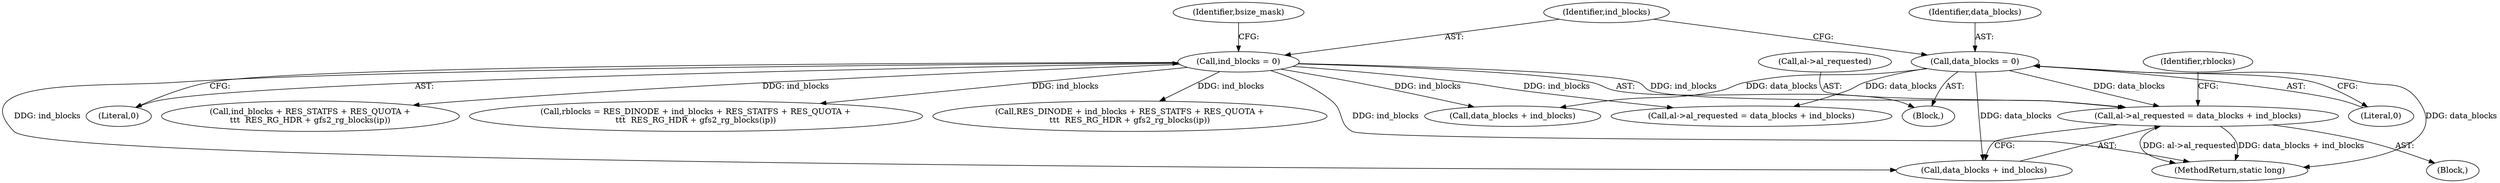 digraph "0_linux_64dd153c83743af81f20924c6343652d731eeecb_2@integer" {
"1000364" [label="(Call,al->al_requested = data_blocks + ind_blocks)"];
"1000128" [label="(Call,data_blocks = 0)"];
"1000132" [label="(Call,ind_blocks = 0)"];
"1000300" [label="(Call,al->al_requested = data_blocks + ind_blocks)"];
"1000264" [label="(Block,)"];
"1000128" [label="(Call,data_blocks = 0)"];
"1000132" [label="(Call,ind_blocks = 0)"];
"1000372" [label="(Identifier,rblocks)"];
"1000368" [label="(Call,data_blocks + ind_blocks)"];
"1000304" [label="(Call,data_blocks + ind_blocks)"];
"1000130" [label="(Literal,0)"];
"1000375" [label="(Call,ind_blocks + RES_STATFS + RES_QUOTA +\n\t\t\t  RES_RG_HDR + gfs2_rg_blocks(ip))"];
"1000371" [label="(Call,rblocks = RES_DINODE + ind_blocks + RES_STATFS + RES_QUOTA +\n\t\t\t  RES_RG_HDR + gfs2_rg_blocks(ip))"];
"1000365" [label="(Call,al->al_requested)"];
"1000373" [label="(Call,RES_DINODE + ind_blocks + RES_STATFS + RES_QUOTA +\n\t\t\t  RES_RG_HDR + gfs2_rg_blocks(ip))"];
"1000134" [label="(Literal,0)"];
"1000364" [label="(Call,al->al_requested = data_blocks + ind_blocks)"];
"1000133" [label="(Identifier,ind_blocks)"];
"1000129" [label="(Identifier,data_blocks)"];
"1000142" [label="(Identifier,bsize_mask)"];
"1000106" [label="(Block,)"];
"1000457" [label="(MethodReturn,static long)"];
"1000364" -> "1000264"  [label="AST: "];
"1000364" -> "1000368"  [label="CFG: "];
"1000365" -> "1000364"  [label="AST: "];
"1000368" -> "1000364"  [label="AST: "];
"1000372" -> "1000364"  [label="CFG: "];
"1000364" -> "1000457"  [label="DDG: al->al_requested"];
"1000364" -> "1000457"  [label="DDG: data_blocks + ind_blocks"];
"1000128" -> "1000364"  [label="DDG: data_blocks"];
"1000132" -> "1000364"  [label="DDG: ind_blocks"];
"1000128" -> "1000106"  [label="AST: "];
"1000128" -> "1000130"  [label="CFG: "];
"1000129" -> "1000128"  [label="AST: "];
"1000130" -> "1000128"  [label="AST: "];
"1000133" -> "1000128"  [label="CFG: "];
"1000128" -> "1000457"  [label="DDG: data_blocks"];
"1000128" -> "1000300"  [label="DDG: data_blocks"];
"1000128" -> "1000304"  [label="DDG: data_blocks"];
"1000128" -> "1000368"  [label="DDG: data_blocks"];
"1000132" -> "1000106"  [label="AST: "];
"1000132" -> "1000134"  [label="CFG: "];
"1000133" -> "1000132"  [label="AST: "];
"1000134" -> "1000132"  [label="AST: "];
"1000142" -> "1000132"  [label="CFG: "];
"1000132" -> "1000457"  [label="DDG: ind_blocks"];
"1000132" -> "1000300"  [label="DDG: ind_blocks"];
"1000132" -> "1000304"  [label="DDG: ind_blocks"];
"1000132" -> "1000368"  [label="DDG: ind_blocks"];
"1000132" -> "1000371"  [label="DDG: ind_blocks"];
"1000132" -> "1000373"  [label="DDG: ind_blocks"];
"1000132" -> "1000375"  [label="DDG: ind_blocks"];
}
